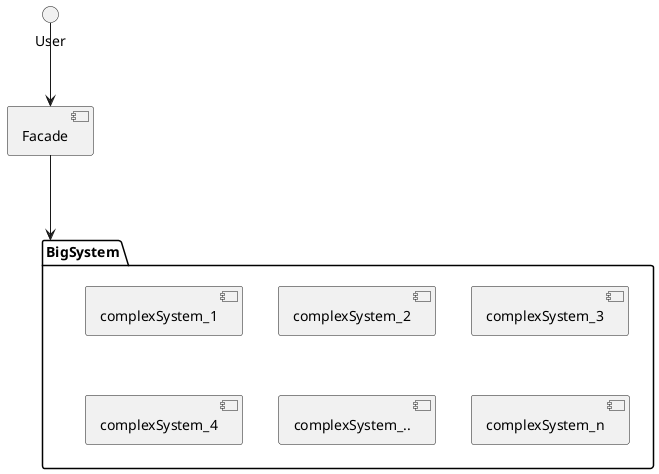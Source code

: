 @startuml 

component Facade

package BigSystem {
    component complexSystem_1
    component complexSystem_2
    component complexSystem_3
    component complexSystem_4
    component complexSystem_..
    component complexSystem_n
}

User --> Facade
Facade ---> BigSystem

@enduml



